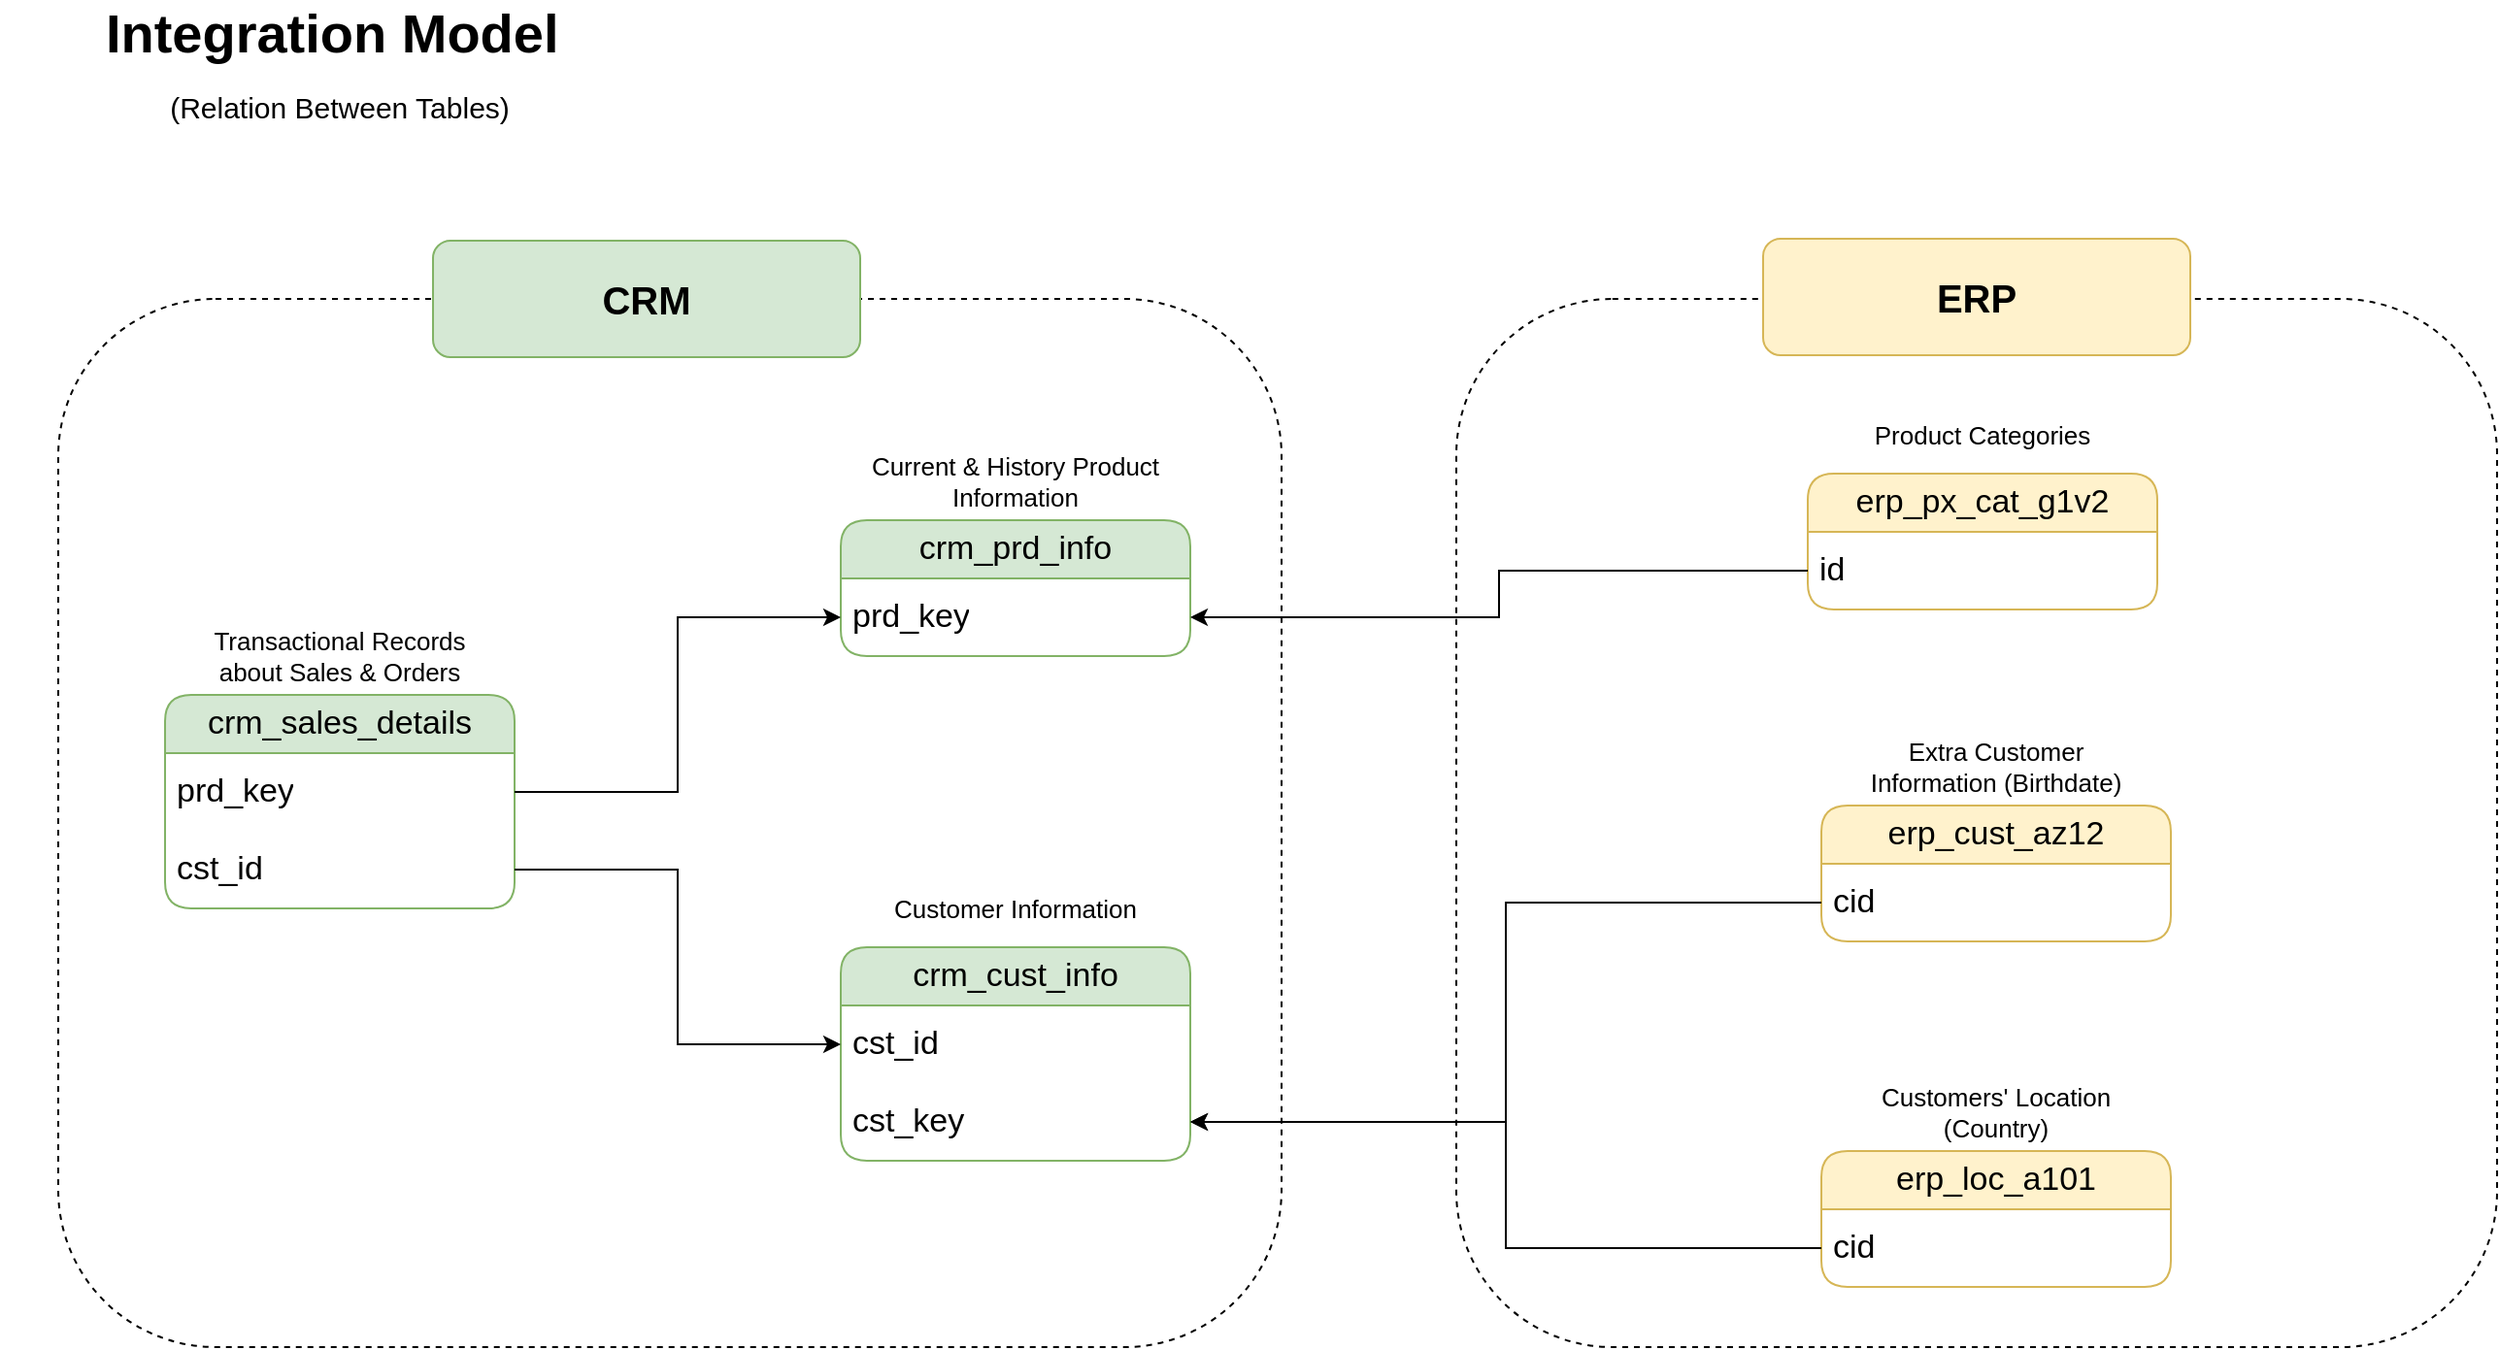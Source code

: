 <mxfile version="28.0.6">
  <diagram name="Pagina-1" id="sX4XmxJmvRbWSTR-DfG0">
    <mxGraphModel dx="1603" dy="963" grid="1" gridSize="10" guides="1" tooltips="1" connect="1" arrows="1" fold="1" page="1" pageScale="1" pageWidth="827" pageHeight="1169" math="0" shadow="0">
      <root>
        <mxCell id="0" />
        <mxCell id="1" parent="0" />
        <mxCell id="Nvf8yY46JNlb3xqvv7Vy-1" value="&lt;font&gt;Integration Model&amp;nbsp;&lt;/font&gt;&lt;div&gt;&lt;span style=&quot;font-size: 15px; font-weight: normal; background-color: transparent; color: light-dark(rgb(0, 0, 0), rgb(255, 255, 255));&quot;&gt;(Relation Between Tables)&lt;/span&gt;&lt;/div&gt;" style="text;align=center;html=1;verticalAlign=middle;whiteSpace=wrap;rounded=0;fontStyle=1;fontSize=28;spacing=2;" parent="1" vertex="1">
          <mxGeometry x="30" y="30" width="350" height="60" as="geometry" />
        </mxCell>
        <mxCell id="PBn899cTZajrDaHfXiDv-1" value="crm_cust_info" style="swimlane;fontStyle=0;childLayout=stackLayout;horizontal=1;startSize=30;horizontalStack=0;resizeParent=1;resizeParentMax=0;resizeLast=0;collapsible=1;marginBottom=0;whiteSpace=wrap;html=1;fillColor=#d5e8d4;rounded=1;fontSize=17;strokeColor=#82b366;" parent="1" vertex="1">
          <mxGeometry x="463" y="514" width="180" height="110" as="geometry" />
        </mxCell>
        <mxCell id="PBn899cTZajrDaHfXiDv-2" value="cst_id" style="text;strokeColor=none;fillColor=none;align=left;verticalAlign=middle;spacingLeft=4;spacingRight=4;overflow=hidden;points=[[0,0.5],[1,0.5]];portConstraint=eastwest;rotatable=0;whiteSpace=wrap;html=1;fontSize=17;" parent="PBn899cTZajrDaHfXiDv-1" vertex="1">
          <mxGeometry y="30" width="180" height="40" as="geometry" />
        </mxCell>
        <mxCell id="pfi6in-aM9_T3KiBEVpt-4" value="cst_key" style="text;strokeColor=none;fillColor=none;align=left;verticalAlign=middle;spacingLeft=4;spacingRight=4;overflow=hidden;points=[[0,0.5],[1,0.5]];portConstraint=eastwest;rotatable=0;whiteSpace=wrap;html=1;fontSize=17;" vertex="1" parent="PBn899cTZajrDaHfXiDv-1">
          <mxGeometry y="70" width="180" height="40" as="geometry" />
        </mxCell>
        <mxCell id="PBn899cTZajrDaHfXiDv-5" value="Customer Information" style="text;html=1;align=center;verticalAlign=middle;whiteSpace=wrap;rounded=0;fontSize=13;" parent="1" vertex="1">
          <mxGeometry x="473" y="474" width="160" height="40" as="geometry" />
        </mxCell>
        <mxCell id="PBn899cTZajrDaHfXiDv-6" value="crm_prd_info" style="swimlane;fontStyle=0;childLayout=stackLayout;horizontal=1;startSize=30;horizontalStack=0;resizeParent=1;resizeParentMax=0;resizeLast=0;collapsible=1;marginBottom=0;whiteSpace=wrap;html=1;fillColor=#d5e8d4;rounded=1;fontSize=17;strokeColor=#82b366;" parent="1" vertex="1">
          <mxGeometry x="463" y="294" width="180" height="70" as="geometry">
            <mxRectangle x="310" y="190" width="140" height="30" as="alternateBounds" />
          </mxGeometry>
        </mxCell>
        <mxCell id="PBn899cTZajrDaHfXiDv-7" value="prd_key" style="text;strokeColor=none;fillColor=none;align=left;verticalAlign=middle;spacingLeft=4;spacingRight=4;overflow=hidden;points=[[0,0.5],[1,0.5]];portConstraint=eastwest;rotatable=0;whiteSpace=wrap;html=1;fontSize=17;" parent="PBn899cTZajrDaHfXiDv-6" vertex="1">
          <mxGeometry y="30" width="180" height="40" as="geometry" />
        </mxCell>
        <mxCell id="PBn899cTZajrDaHfXiDv-8" value="Current &amp;amp; History Product Information" style="text;html=1;align=center;verticalAlign=middle;whiteSpace=wrap;rounded=0;fontSize=13;" parent="1" vertex="1">
          <mxGeometry x="473" y="254" width="160" height="40" as="geometry" />
        </mxCell>
        <mxCell id="PBn899cTZajrDaHfXiDv-12" value="crm_sales_details" style="swimlane;fontStyle=0;childLayout=stackLayout;horizontal=1;startSize=30;horizontalStack=0;resizeParent=1;resizeParentMax=0;resizeLast=0;collapsible=1;marginBottom=0;whiteSpace=wrap;html=1;fillColor=#d5e8d4;rounded=1;fontSize=17;strokeColor=#82b366;" parent="1" vertex="1">
          <mxGeometry x="115" y="384" width="180" height="110" as="geometry">
            <mxRectangle x="310" y="190" width="140" height="30" as="alternateBounds" />
          </mxGeometry>
        </mxCell>
        <mxCell id="PBn899cTZajrDaHfXiDv-13" value="prd_key" style="text;strokeColor=none;fillColor=none;align=left;verticalAlign=middle;spacingLeft=4;spacingRight=4;overflow=hidden;points=[[0,0.5],[1,0.5]];portConstraint=eastwest;rotatable=0;whiteSpace=wrap;html=1;fontSize=17;" parent="PBn899cTZajrDaHfXiDv-12" vertex="1">
          <mxGeometry y="30" width="180" height="40" as="geometry" />
        </mxCell>
        <mxCell id="PBn899cTZajrDaHfXiDv-15" value="cst_id" style="text;strokeColor=none;fillColor=none;align=left;verticalAlign=middle;spacingLeft=4;spacingRight=4;overflow=hidden;points=[[0,0.5],[1,0.5]];portConstraint=eastwest;rotatable=0;whiteSpace=wrap;html=1;fontSize=17;" parent="PBn899cTZajrDaHfXiDv-12" vertex="1">
          <mxGeometry y="70" width="180" height="40" as="geometry" />
        </mxCell>
        <mxCell id="PBn899cTZajrDaHfXiDv-14" value="Transactional Records about Sales &amp;amp; Orders" style="text;html=1;align=center;verticalAlign=middle;whiteSpace=wrap;rounded=0;fontSize=13;" parent="1" vertex="1">
          <mxGeometry x="125" y="344" width="160" height="40" as="geometry" />
        </mxCell>
        <mxCell id="PBn899cTZajrDaHfXiDv-16" style="edgeStyle=orthogonalEdgeStyle;rounded=0;orthogonalLoop=1;jettySize=auto;html=1;entryX=0;entryY=0.5;entryDx=0;entryDy=0;" parent="1" source="PBn899cTZajrDaHfXiDv-15" target="PBn899cTZajrDaHfXiDv-2" edge="1">
          <mxGeometry relative="1" as="geometry" />
        </mxCell>
        <mxCell id="PBn899cTZajrDaHfXiDv-17" style="edgeStyle=orthogonalEdgeStyle;rounded=0;orthogonalLoop=1;jettySize=auto;html=1;" parent="1" source="PBn899cTZajrDaHfXiDv-13" target="PBn899cTZajrDaHfXiDv-7" edge="1">
          <mxGeometry relative="1" as="geometry" />
        </mxCell>
        <mxCell id="pfi6in-aM9_T3KiBEVpt-1" value="erp_cust_az12" style="swimlane;fontStyle=0;childLayout=stackLayout;horizontal=1;startSize=30;horizontalStack=0;resizeParent=1;resizeParentMax=0;resizeLast=0;collapsible=1;marginBottom=0;whiteSpace=wrap;html=1;fillColor=#fff2cc;strokeColor=#d6b656;rounded=1;fontSize=17;" vertex="1" parent="1">
          <mxGeometry x="968" y="441" width="180" height="70" as="geometry" />
        </mxCell>
        <mxCell id="pfi6in-aM9_T3KiBEVpt-2" value="cid" style="text;strokeColor=none;fillColor=none;align=left;verticalAlign=middle;spacingLeft=4;spacingRight=4;overflow=hidden;points=[[0,0.5],[1,0.5]];portConstraint=eastwest;rotatable=0;whiteSpace=wrap;html=1;fontSize=17;" vertex="1" parent="pfi6in-aM9_T3KiBEVpt-1">
          <mxGeometry y="30" width="180" height="40" as="geometry" />
        </mxCell>
        <mxCell id="pfi6in-aM9_T3KiBEVpt-3" value="Extra Customer Information (Birthdate)" style="text;html=1;align=center;verticalAlign=middle;whiteSpace=wrap;rounded=0;fontSize=13;" vertex="1" parent="1">
          <mxGeometry x="978" y="401" width="160" height="40" as="geometry" />
        </mxCell>
        <mxCell id="pfi6in-aM9_T3KiBEVpt-5" style="edgeStyle=orthogonalEdgeStyle;rounded=0;orthogonalLoop=1;jettySize=auto;html=1;entryX=1;entryY=0.5;entryDx=0;entryDy=0;" edge="1" parent="1" source="pfi6in-aM9_T3KiBEVpt-2" target="pfi6in-aM9_T3KiBEVpt-4">
          <mxGeometry relative="1" as="geometry" />
        </mxCell>
        <mxCell id="pfi6in-aM9_T3KiBEVpt-6" value="erp_loc_a101" style="swimlane;fontStyle=0;childLayout=stackLayout;horizontal=1;startSize=30;horizontalStack=0;resizeParent=1;resizeParentMax=0;resizeLast=0;collapsible=1;marginBottom=0;whiteSpace=wrap;html=1;fillColor=#fff2cc;strokeColor=#d6b656;rounded=1;fontSize=17;" vertex="1" parent="1">
          <mxGeometry x="968" y="619" width="180" height="70" as="geometry" />
        </mxCell>
        <mxCell id="pfi6in-aM9_T3KiBEVpt-7" value="cid" style="text;strokeColor=none;fillColor=none;align=left;verticalAlign=middle;spacingLeft=4;spacingRight=4;overflow=hidden;points=[[0,0.5],[1,0.5]];portConstraint=eastwest;rotatable=0;whiteSpace=wrap;html=1;fontSize=17;" vertex="1" parent="pfi6in-aM9_T3KiBEVpt-6">
          <mxGeometry y="30" width="180" height="40" as="geometry" />
        </mxCell>
        <mxCell id="pfi6in-aM9_T3KiBEVpt-8" value="Customers&#39; Location (Country)" style="text;html=1;align=center;verticalAlign=middle;whiteSpace=wrap;rounded=0;fontSize=13;" vertex="1" parent="1">
          <mxGeometry x="978" y="579" width="160" height="40" as="geometry" />
        </mxCell>
        <mxCell id="pfi6in-aM9_T3KiBEVpt-9" style="edgeStyle=orthogonalEdgeStyle;rounded=0;orthogonalLoop=1;jettySize=auto;html=1;entryX=1;entryY=0.5;entryDx=0;entryDy=0;" edge="1" parent="1" source="pfi6in-aM9_T3KiBEVpt-7" target="pfi6in-aM9_T3KiBEVpt-4">
          <mxGeometry relative="1" as="geometry" />
        </mxCell>
        <mxCell id="pfi6in-aM9_T3KiBEVpt-10" value="erp_px_cat_g1v2" style="swimlane;fontStyle=0;childLayout=stackLayout;horizontal=1;startSize=30;horizontalStack=0;resizeParent=1;resizeParentMax=0;resizeLast=0;collapsible=1;marginBottom=0;whiteSpace=wrap;html=1;fillColor=#fff2cc;strokeColor=#d6b656;rounded=1;fontSize=17;" vertex="1" parent="1">
          <mxGeometry x="961" y="270" width="180" height="70" as="geometry" />
        </mxCell>
        <mxCell id="pfi6in-aM9_T3KiBEVpt-11" value="id" style="text;strokeColor=none;fillColor=none;align=left;verticalAlign=middle;spacingLeft=4;spacingRight=4;overflow=hidden;points=[[0,0.5],[1,0.5]];portConstraint=eastwest;rotatable=0;whiteSpace=wrap;html=1;fontSize=17;" vertex="1" parent="pfi6in-aM9_T3KiBEVpt-10">
          <mxGeometry y="30" width="180" height="40" as="geometry" />
        </mxCell>
        <mxCell id="pfi6in-aM9_T3KiBEVpt-12" value="Product Categories" style="text;html=1;align=center;verticalAlign=middle;whiteSpace=wrap;rounded=0;fontSize=13;" vertex="1" parent="1">
          <mxGeometry x="971" y="230" width="160" height="40" as="geometry" />
        </mxCell>
        <mxCell id="pfi6in-aM9_T3KiBEVpt-14" style="edgeStyle=orthogonalEdgeStyle;rounded=0;orthogonalLoop=1;jettySize=auto;html=1;entryX=1;entryY=0.5;entryDx=0;entryDy=0;" edge="1" parent="1" source="pfi6in-aM9_T3KiBEVpt-11" target="PBn899cTZajrDaHfXiDv-7">
          <mxGeometry relative="1" as="geometry" />
        </mxCell>
        <mxCell id="pfi6in-aM9_T3KiBEVpt-16" value="" style="rounded=1;whiteSpace=wrap;html=1;fillColor=none;dashed=1;" vertex="1" parent="1">
          <mxGeometry x="60" y="180" width="630" height="540" as="geometry" />
        </mxCell>
        <mxCell id="pfi6in-aM9_T3KiBEVpt-18" value="CRM" style="rounded=1;whiteSpace=wrap;html=1;fontStyle=1;fontSize=20;fillColor=#d5e8d4;strokeColor=#82b366;" vertex="1" parent="1">
          <mxGeometry x="253" y="150" width="220" height="60" as="geometry" />
        </mxCell>
        <mxCell id="pfi6in-aM9_T3KiBEVpt-21" value="" style="rounded=1;whiteSpace=wrap;html=1;fillColor=none;dashed=1;" vertex="1" parent="1">
          <mxGeometry x="780" y="180" width="536" height="540" as="geometry" />
        </mxCell>
        <mxCell id="pfi6in-aM9_T3KiBEVpt-22" value="ERP" style="rounded=1;whiteSpace=wrap;html=1;fontStyle=1;fontSize=20;fillColor=#fff2cc;strokeColor=#d6b656;" vertex="1" parent="1">
          <mxGeometry x="938" y="149" width="220" height="60" as="geometry" />
        </mxCell>
      </root>
    </mxGraphModel>
  </diagram>
</mxfile>
